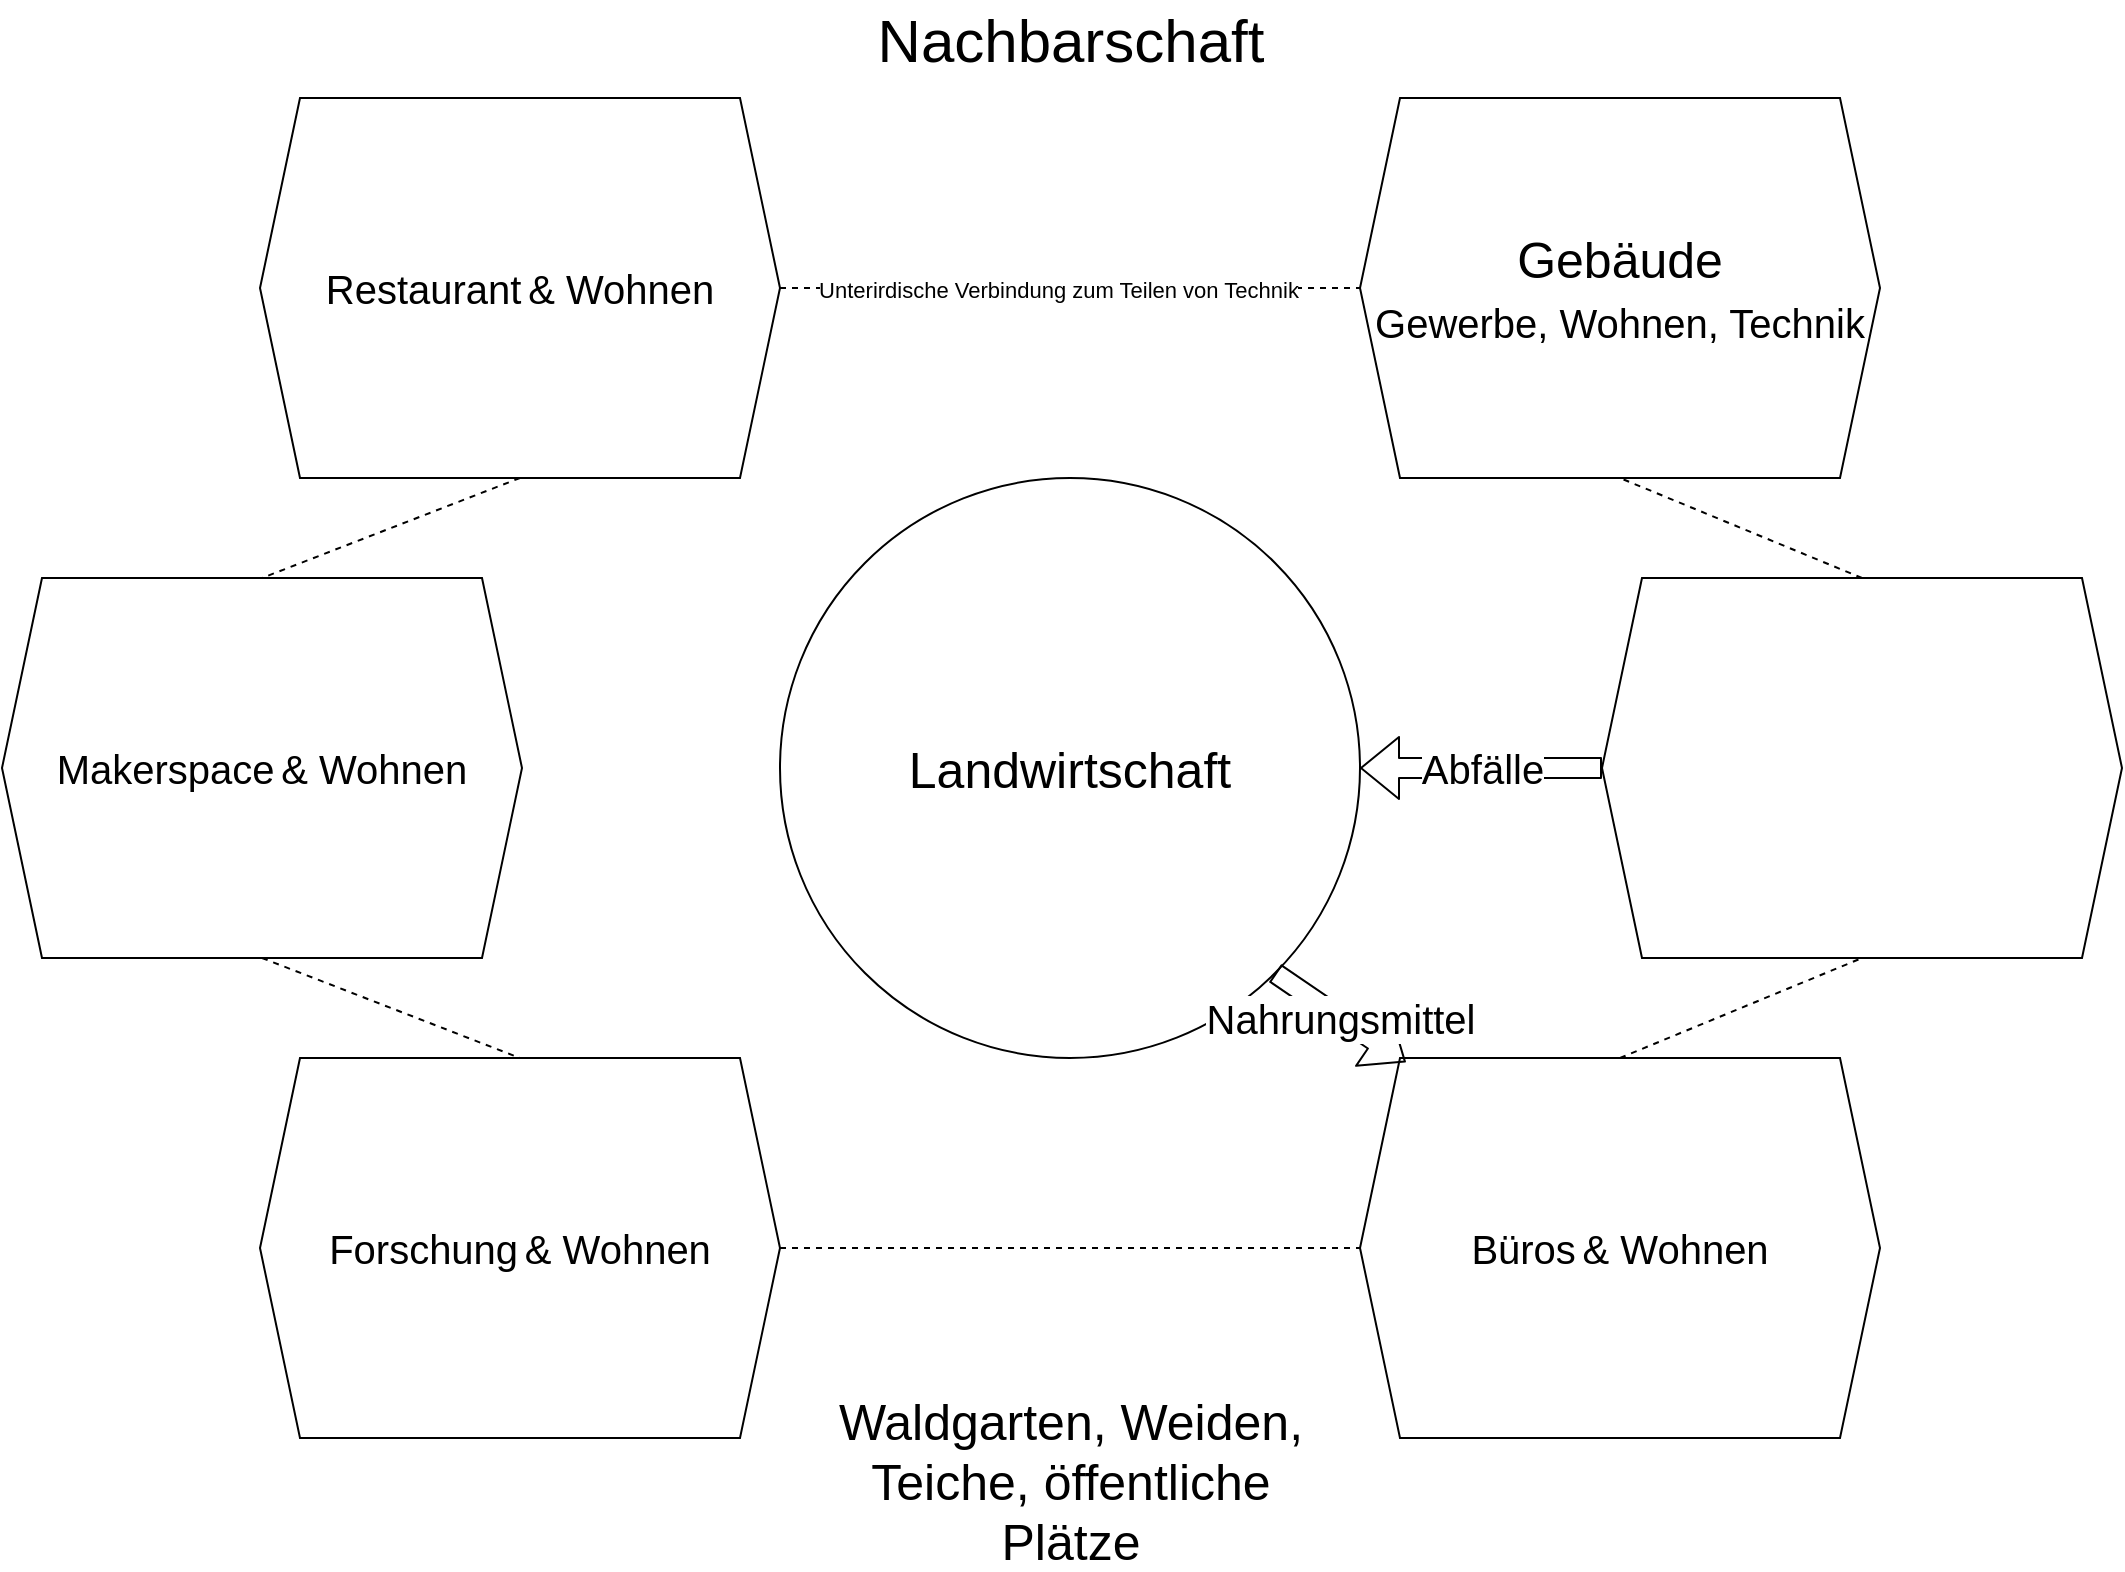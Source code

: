 <mxfile version="13.4.8" type="device"><diagram id="CsczIe9i2Em_rCZ2w0YH" name="Page-1"><mxGraphModel dx="1577" dy="1000" grid="1" gridSize="10" guides="1" tooltips="1" connect="1" arrows="1" fold="1" page="1" pageScale="1" pageWidth="1169" pageHeight="827" math="0" shadow="0"><root><mxCell id="0"/><mxCell id="1" parent="0"/><mxCell id="WXKT_AYFwKr4uGnx6E0g-2" value="&lt;font style=&quot;font-size: 25px&quot;&gt;Landwirtschaft&lt;/font&gt;" style="ellipse;whiteSpace=wrap;html=1;aspect=fixed;" vertex="1" parent="1"><mxGeometry x="439" y="269" width="290" height="290" as="geometry"/></mxCell><mxCell id="WXKT_AYFwKr4uGnx6E0g-3" value="&lt;div&gt;&lt;font style=&quot;font-size: 25px&quot;&gt;Gebäude&lt;br&gt;&lt;/font&gt;&lt;/div&gt;&lt;div style=&quot;font-size: 25px&quot;&gt;&lt;font style=&quot;font-size: 20px&quot;&gt;Gewerbe, Wohnen, Technik&lt;/font&gt;&lt;/div&gt;" style="shape=hexagon;perimeter=hexagonPerimeter2;whiteSpace=wrap;html=1;fixedSize=1;" vertex="1" parent="1"><mxGeometry x="729" y="79" width="260" height="190" as="geometry"/></mxCell><mxCell id="WXKT_AYFwKr4uGnx6E0g-4" value="" style="shape=hexagon;perimeter=hexagonPerimeter2;whiteSpace=wrap;html=1;fixedSize=1;" vertex="1" parent="1"><mxGeometry x="850" y="319" width="260" height="190" as="geometry"/></mxCell><mxCell id="WXKT_AYFwKr4uGnx6E0g-5" value="&lt;font style=&quot;font-size: 20px&quot;&gt;Büros&lt;/font&gt; &lt;font style=&quot;font-size: 20px&quot;&gt;&amp;amp; Wohnen&lt;/font&gt;" style="shape=hexagon;perimeter=hexagonPerimeter2;whiteSpace=wrap;html=1;fixedSize=1;" vertex="1" parent="1"><mxGeometry x="729" y="559" width="260" height="190" as="geometry"/></mxCell><mxCell id="WXKT_AYFwKr4uGnx6E0g-6" value="&lt;font style=&quot;font-size: 20px&quot;&gt;Restaurant&lt;/font&gt; &lt;font style=&quot;font-size: 20px&quot;&gt;&amp;amp; Wohnen&lt;/font&gt;" style="shape=hexagon;perimeter=hexagonPerimeter2;whiteSpace=wrap;html=1;fixedSize=1;" vertex="1" parent="1"><mxGeometry x="179" y="79" width="260" height="190" as="geometry"/></mxCell><mxCell id="WXKT_AYFwKr4uGnx6E0g-7" value="&lt;font style=&quot;font-size: 20px&quot;&gt;Makerspace&lt;/font&gt; &lt;font style=&quot;font-size: 20px&quot;&gt;&amp;amp; Wohnen&lt;/font&gt;" style="shape=hexagon;perimeter=hexagonPerimeter2;whiteSpace=wrap;html=1;fixedSize=1;" vertex="1" parent="1"><mxGeometry x="50" y="319" width="260" height="190" as="geometry"/></mxCell><mxCell id="WXKT_AYFwKr4uGnx6E0g-8" value="&lt;font style=&quot;font-size: 20px&quot;&gt;Forschung&lt;/font&gt; &lt;font style=&quot;font-size: 20px&quot;&gt;&amp;amp; Wohnen&lt;/font&gt;" style="shape=hexagon;perimeter=hexagonPerimeter2;whiteSpace=wrap;html=1;fixedSize=1;" vertex="1" parent="1"><mxGeometry x="179" y="559" width="260" height="190" as="geometry"/></mxCell><mxCell id="WXKT_AYFwKr4uGnx6E0g-9" value="&lt;font style=&quot;font-size: 25px&quot;&gt;Waldgarten, Weiden, Teiche, öffentliche Plätze&lt;/font&gt;" style="text;html=1;strokeColor=none;fillColor=none;align=center;verticalAlign=middle;whiteSpace=wrap;rounded=0;" vertex="1" parent="1"><mxGeometry x="455" y="740" width="258.5" height="60" as="geometry"/></mxCell><mxCell id="WXKT_AYFwKr4uGnx6E0g-10" value="&lt;font style=&quot;font-size: 30px&quot;&gt;Nachbarschaft&lt;/font&gt;" style="text;html=1;strokeColor=none;fillColor=none;align=center;verticalAlign=middle;whiteSpace=wrap;rounded=0;" vertex="1" parent="1"><mxGeometry x="402" y="30" width="365" height="40" as="geometry"/></mxCell><mxCell id="WXKT_AYFwKr4uGnx6E0g-11" value="" style="endArrow=none;dashed=1;html=1;entryX=0;entryY=0.5;entryDx=0;entryDy=0;exitX=1;exitY=0.5;exitDx=0;exitDy=0;" edge="1" parent="1" source="WXKT_AYFwKr4uGnx6E0g-6" target="WXKT_AYFwKr4uGnx6E0g-3"><mxGeometry width="50" height="50" relative="1" as="geometry"><mxPoint x="650" y="350" as="sourcePoint"/><mxPoint x="700" y="300" as="targetPoint"/></mxGeometry></mxCell><mxCell id="WXKT_AYFwKr4uGnx6E0g-17" value="&lt;div&gt;Unterirdische Verbindung zum Teilen von Technik&lt;/div&gt;" style="edgeLabel;html=1;align=center;verticalAlign=middle;resizable=0;points=[];" vertex="1" connectable="0" parent="WXKT_AYFwKr4uGnx6E0g-11"><mxGeometry x="-0.053" y="-1" relative="1" as="geometry"><mxPoint x="1" as="offset"/></mxGeometry></mxCell><mxCell id="WXKT_AYFwKr4uGnx6E0g-12" value="" style="endArrow=none;dashed=1;html=1;entryX=0.5;entryY=0;entryDx=0;entryDy=0;exitX=0.5;exitY=1;exitDx=0;exitDy=0;" edge="1" parent="1" source="WXKT_AYFwKr4uGnx6E0g-6" target="WXKT_AYFwKr4uGnx6E0g-7"><mxGeometry width="50" height="50" relative="1" as="geometry"><mxPoint x="449" y="184" as="sourcePoint"/><mxPoint x="739" y="184" as="targetPoint"/></mxGeometry></mxCell><mxCell id="WXKT_AYFwKr4uGnx6E0g-13" value="" style="endArrow=none;dashed=1;html=1;entryX=0.5;entryY=0;entryDx=0;entryDy=0;exitX=0.5;exitY=1;exitDx=0;exitDy=0;" edge="1" parent="1" source="WXKT_AYFwKr4uGnx6E0g-7" target="WXKT_AYFwKr4uGnx6E0g-8"><mxGeometry width="50" height="50" relative="1" as="geometry"><mxPoint x="459" y="194" as="sourcePoint"/><mxPoint x="749" y="194" as="targetPoint"/></mxGeometry></mxCell><mxCell id="WXKT_AYFwKr4uGnx6E0g-14" value="" style="endArrow=none;dashed=1;html=1;entryX=0.5;entryY=1;entryDx=0;entryDy=0;exitX=0.5;exitY=0;exitDx=0;exitDy=0;" edge="1" parent="1" source="WXKT_AYFwKr4uGnx6E0g-4" target="WXKT_AYFwKr4uGnx6E0g-3"><mxGeometry width="50" height="50" relative="1" as="geometry"><mxPoint x="469" y="204" as="sourcePoint"/><mxPoint x="759" y="204" as="targetPoint"/></mxGeometry></mxCell><mxCell id="WXKT_AYFwKr4uGnx6E0g-15" value="" style="endArrow=none;dashed=1;html=1;entryX=0.5;entryY=1;entryDx=0;entryDy=0;exitX=0.5;exitY=0;exitDx=0;exitDy=0;" edge="1" parent="1" source="WXKT_AYFwKr4uGnx6E0g-5" target="WXKT_AYFwKr4uGnx6E0g-4"><mxGeometry width="50" height="50" relative="1" as="geometry"><mxPoint x="479" y="214" as="sourcePoint"/><mxPoint x="769" y="214" as="targetPoint"/></mxGeometry></mxCell><mxCell id="WXKT_AYFwKr4uGnx6E0g-16" value="" style="endArrow=none;dashed=1;html=1;entryX=0;entryY=0.5;entryDx=0;entryDy=0;exitX=1;exitY=0.5;exitDx=0;exitDy=0;" edge="1" parent="1" source="WXKT_AYFwKr4uGnx6E0g-8" target="WXKT_AYFwKr4uGnx6E0g-5"><mxGeometry width="50" height="50" relative="1" as="geometry"><mxPoint x="489" y="224" as="sourcePoint"/><mxPoint x="779" y="224" as="targetPoint"/></mxGeometry></mxCell><mxCell id="WXKT_AYFwKr4uGnx6E0g-18" value="&lt;font style=&quot;font-size: 20px&quot;&gt;Abfälle&lt;/font&gt;" style="shape=flexArrow;endArrow=classic;html=1;exitX=0;exitY=0.5;exitDx=0;exitDy=0;entryX=1;entryY=0.5;entryDx=0;entryDy=0;" edge="1" parent="1" source="WXKT_AYFwKr4uGnx6E0g-4" target="WXKT_AYFwKr4uGnx6E0g-2"><mxGeometry width="50" height="50" relative="1" as="geometry"><mxPoint x="550" y="480" as="sourcePoint"/><mxPoint x="600" y="430" as="targetPoint"/></mxGeometry></mxCell><mxCell id="WXKT_AYFwKr4uGnx6E0g-19" value="&lt;font style=&quot;font-size: 20px&quot;&gt;Nahrungsmittel&lt;/font&gt;" style="shape=flexArrow;endArrow=classic;html=1;entryX=0.088;entryY=0.011;entryDx=0;entryDy=0;entryPerimeter=0;exitX=1;exitY=1;exitDx=0;exitDy=0;" edge="1" parent="1" source="WXKT_AYFwKr4uGnx6E0g-2" target="WXKT_AYFwKr4uGnx6E0g-5"><mxGeometry width="50" height="50" relative="1" as="geometry"><mxPoint x="550" y="480" as="sourcePoint"/><mxPoint x="600" y="430" as="targetPoint"/></mxGeometry></mxCell></root></mxGraphModel></diagram></mxfile>